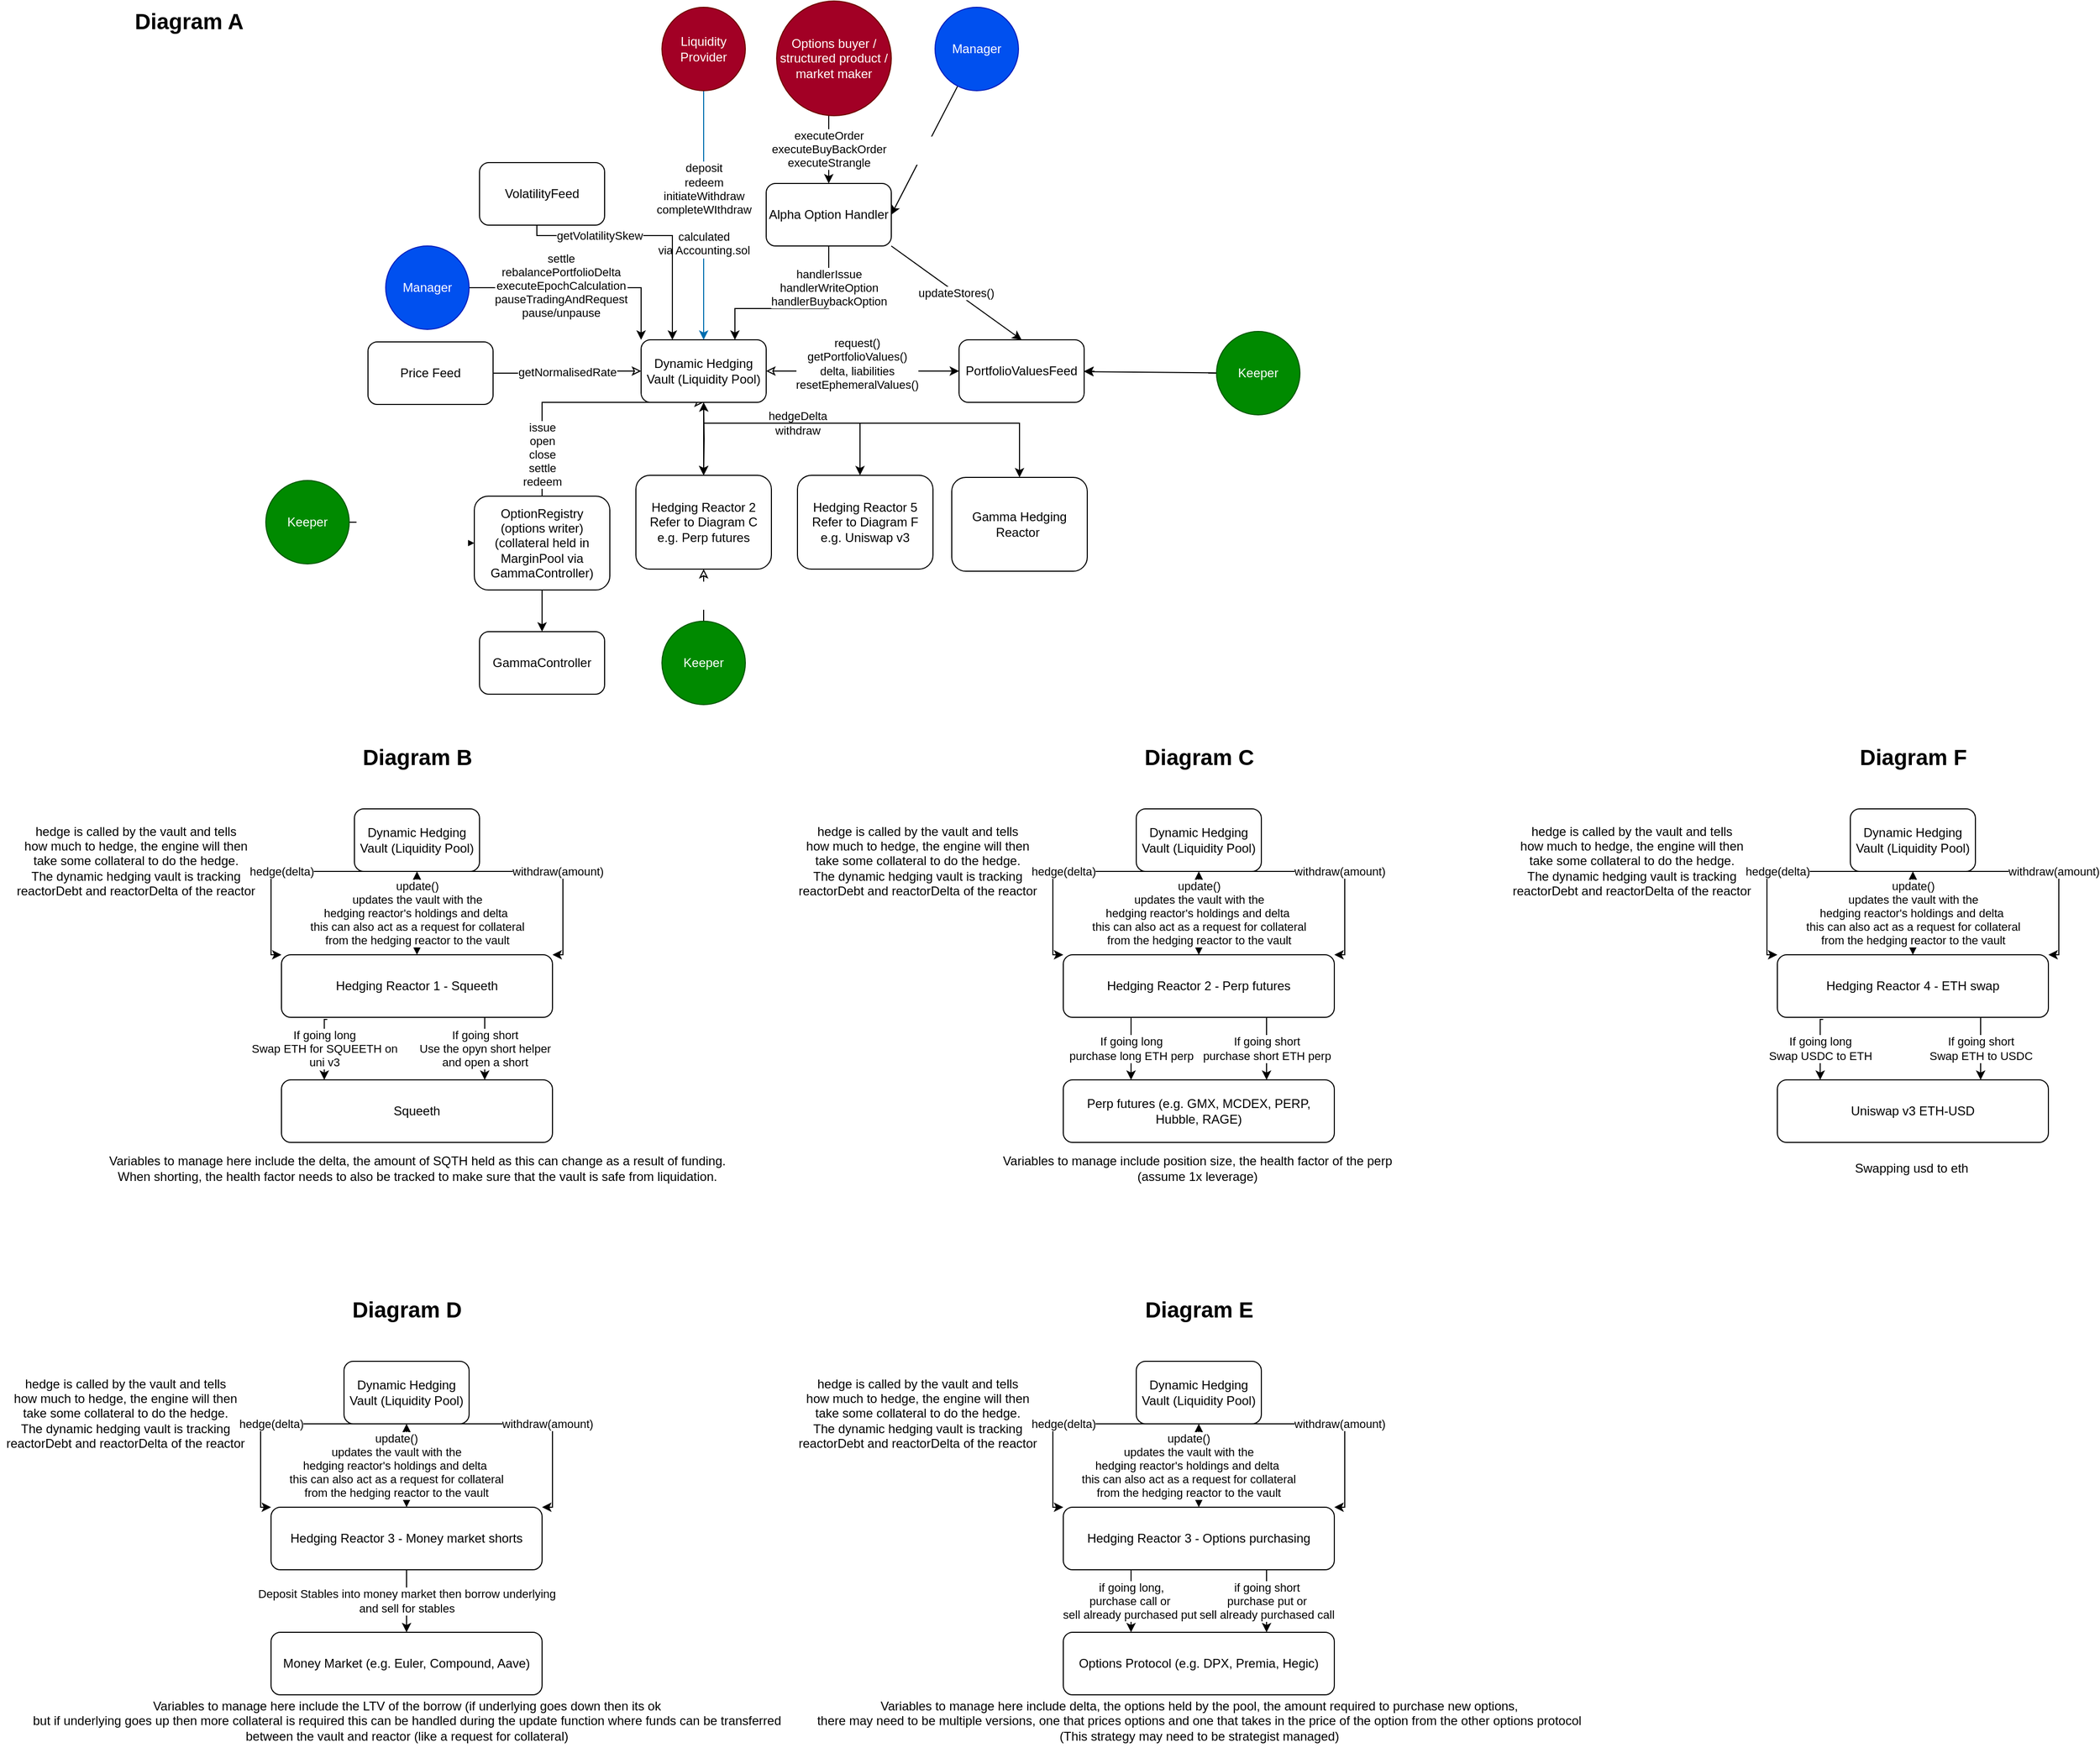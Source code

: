 <mxfile>
    <diagram id="YQu_0aeRExn7r-92uJhK" name="Page-1">
        <mxGraphModel dx="1396" dy="624" grid="0" gridSize="10" guides="1" tooltips="1" connect="1" arrows="1" fold="1" page="0" pageScale="1" pageWidth="850" pageHeight="1100" math="0" shadow="0">
            <root>
                <mxCell id="0"/>
                <mxCell id="1" parent="0"/>
                <mxCell id="1642eGbjVczJc0algu5P-20" value="getNormalisedRate" style="edgeStyle=orthogonalEdgeStyle;rounded=0;orthogonalLoop=1;jettySize=auto;html=1;exitX=0;exitY=0.5;exitDx=0;exitDy=0;entryX=1;entryY=0.5;entryDx=0;entryDy=0;startArrow=classic;startFill=0;endArrow=none;endFill=0;" parent="1" source="1642eGbjVczJc0algu5P-4" target="1642eGbjVczJc0algu5P-7" edge="1">
                    <mxGeometry relative="1" as="geometry"/>
                </mxCell>
                <mxCell id="1642eGbjVczJc0algu5P-25" value="issue&lt;br&gt;open&lt;br&gt;close&lt;br&gt;settle&lt;br&gt;redeem" style="edgeStyle=orthogonalEdgeStyle;rounded=0;orthogonalLoop=1;jettySize=auto;html=1;exitX=0.5;exitY=1;exitDx=0;exitDy=0;entryX=0.5;entryY=0;entryDx=0;entryDy=0;startArrow=classic;startFill=0;" parent="1" source="1642eGbjVczJc0algu5P-4" target="1642eGbjVczJc0algu5P-24" edge="1">
                    <mxGeometry x="0.093" relative="1" as="geometry">
                        <Array as="points">
                            <mxPoint x="265" y="420"/>
                        </Array>
                        <mxPoint as="offset"/>
                    </mxGeometry>
                </mxCell>
                <mxCell id="47OiKXawKAYpL66iiN4a-5" style="edgeStyle=orthogonalEdgeStyle;rounded=0;orthogonalLoop=1;jettySize=auto;html=1;entryX=0.5;entryY=0;entryDx=0;entryDy=0;" parent="1" target="47OiKXawKAYpL66iiN4a-4" edge="1">
                    <mxGeometry relative="1" as="geometry">
                        <Array as="points">
                            <mxPoint x="420" y="420"/>
                            <mxPoint x="420" y="440"/>
                            <mxPoint x="575" y="440"/>
                        </Array>
                        <mxPoint x="420" y="420" as="sourcePoint"/>
                    </mxGeometry>
                </mxCell>
                <mxCell id="x4TnTmUyTVXbQRC7-qxB-1" style="edgeStyle=orthogonalEdgeStyle;rounded=0;orthogonalLoop=1;jettySize=auto;html=1;exitX=1;exitY=0.5;exitDx=0;exitDy=0;startArrow=classic;startFill=0;entryX=0;entryY=0.5;entryDx=0;entryDy=0;" parent="1" source="1642eGbjVczJc0algu5P-4" target="x4TnTmUyTVXbQRC7-qxB-2" edge="1">
                    <mxGeometry relative="1" as="geometry">
                        <mxPoint x="729" y="396" as="targetPoint"/>
                        <mxPoint x="544" y="396" as="sourcePoint"/>
                    </mxGeometry>
                </mxCell>
                <mxCell id="x4TnTmUyTVXbQRC7-qxB-3" value="request()&lt;br&gt;getPortfolioValues()&lt;br&gt;delta, liabilities&lt;br&gt;resetEphemeralValues()" style="edgeLabel;html=1;align=center;verticalAlign=middle;resizable=0;points=[];" parent="x4TnTmUyTVXbQRC7-qxB-1" connectable="0" vertex="1">
                    <mxGeometry x="0.13" y="1" relative="1" as="geometry">
                        <mxPoint x="-18" y="-6" as="offset"/>
                    </mxGeometry>
                </mxCell>
                <mxCell id="1642eGbjVczJc0algu5P-4" value="Dynamic Hedging Vault (Liquidity Pool)" style="rounded=1;whiteSpace=wrap;html=1;" parent="1" vertex="1">
                    <mxGeometry x="360" y="360" width="120" height="60" as="geometry"/>
                </mxCell>
                <mxCell id="1642eGbjVczJc0algu5P-5" value="OptionRegistry&lt;br&gt;(options writer)&lt;br&gt;(collateral held in MarginPool via GammaController)" style="rounded=1;whiteSpace=wrap;html=1;" parent="1" vertex="1">
                    <mxGeometry x="200" y="510" width="130" height="90" as="geometry"/>
                </mxCell>
                <mxCell id="1642eGbjVczJc0algu5P-7" value="Price Feed" style="rounded=1;whiteSpace=wrap;html=1;" parent="1" vertex="1">
                    <mxGeometry x="98" y="362" width="120" height="60" as="geometry"/>
                </mxCell>
                <mxCell id="1642eGbjVczJc0algu5P-16" value="deposit&lt;br&gt;redeem&lt;br&gt;initiateWithdraw&lt;br&gt;completeWIthdraw&lt;br&gt;&lt;br&gt;calculated&lt;br&gt;via Accounting.sol" style="edgeStyle=orthogonalEdgeStyle;rounded=0;orthogonalLoop=1;jettySize=auto;html=1;exitX=0.5;exitY=1;exitDx=0;exitDy=0;fillColor=#1ba1e2;strokeColor=#006EAF;" parent="1" source="1642eGbjVczJc0algu5P-17" target="1642eGbjVczJc0algu5P-4" edge="1">
                    <mxGeometry x="-0.046" relative="1" as="geometry">
                        <mxPoint x="420" y="250" as="sourcePoint"/>
                        <mxPoint as="offset"/>
                    </mxGeometry>
                </mxCell>
                <mxCell id="1642eGbjVczJc0algu5P-17" value="Liquidity Provider" style="ellipse;whiteSpace=wrap;html=1;aspect=fixed;fillColor=#a20025;fontColor=#ffffff;strokeColor=#6F0000;" parent="1" vertex="1">
                    <mxGeometry x="380" y="41" width="80" height="80" as="geometry"/>
                </mxCell>
                <mxCell id="1642eGbjVczJc0algu5P-19" value="executeOrder&lt;br&gt;executeBuyBackOrder&lt;br&gt;executeStrangle" style="edgeStyle=orthogonalEdgeStyle;rounded=0;orthogonalLoop=1;jettySize=auto;html=1;entryX=0.5;entryY=0;entryDx=0;entryDy=0;" parent="1" source="1642eGbjVczJc0algu5P-18" target="hZv7sSVvZLK3GC8TUpPU-1" edge="1">
                    <mxGeometry relative="1" as="geometry">
                        <Array as="points">
                            <mxPoint x="540" y="135"/>
                        </Array>
                        <mxPoint x="540" y="330" as="targetPoint"/>
                    </mxGeometry>
                </mxCell>
                <mxCell id="1642eGbjVczJc0algu5P-18" value="Options buyer / structured product / market maker" style="ellipse;whiteSpace=wrap;html=1;aspect=fixed;fillColor=#a20025;fontColor=#ffffff;strokeColor=#6F0000;" parent="1" vertex="1">
                    <mxGeometry x="490" y="35" width="110" height="110" as="geometry"/>
                </mxCell>
                <mxCell id="1642eGbjVczJc0algu5P-23" value="getVolatilitySkew" style="edgeStyle=orthogonalEdgeStyle;rounded=0;orthogonalLoop=1;jettySize=auto;html=1;entryX=0.25;entryY=0;entryDx=0;entryDy=0;" parent="1" target="1642eGbjVczJc0algu5P-4" edge="1">
                    <mxGeometry x="-0.417" relative="1" as="geometry">
                        <Array as="points">
                            <mxPoint x="260" y="260"/>
                            <mxPoint x="390" y="260"/>
                        </Array>
                        <mxPoint as="offset"/>
                        <mxPoint x="260" y="250" as="sourcePoint"/>
                    </mxGeometry>
                </mxCell>
                <mxCell id="1642eGbjVczJc0algu5P-24" value="GammaController" style="rounded=1;whiteSpace=wrap;html=1;" parent="1" vertex="1">
                    <mxGeometry x="205" y="640" width="120" height="60" as="geometry"/>
                </mxCell>
                <mxCell id="1642eGbjVczJc0algu5P-27" style="edgeStyle=orthogonalEdgeStyle;rounded=0;orthogonalLoop=1;jettySize=auto;html=1;entryX=0;entryY=0;entryDx=0;entryDy=0;" parent="1" source="1642eGbjVczJc0algu5P-26" target="1642eGbjVczJc0algu5P-4" edge="1">
                    <mxGeometry relative="1" as="geometry"/>
                </mxCell>
                <mxCell id="1642eGbjVczJc0algu5P-28" value="settle&lt;br&gt;rebalancePortfolioDelta&lt;br&gt;executeEpochCalculation&lt;br&gt;pauseTradingAndRequest&lt;br&gt;pause/unpause" style="edgeLabel;html=1;align=center;verticalAlign=middle;resizable=0;points=[];" parent="1642eGbjVczJc0algu5P-27" vertex="1" connectable="0">
                    <mxGeometry x="-0.18" y="2" relative="1" as="geometry">
                        <mxPoint as="offset"/>
                    </mxGeometry>
                </mxCell>
                <mxCell id="1642eGbjVczJc0algu5P-26" value="Manager" style="ellipse;whiteSpace=wrap;html=1;aspect=fixed;fillColor=#0050ef;fontColor=#ffffff;strokeColor=#001DBC;" parent="1" vertex="1">
                    <mxGeometry x="115" y="270" width="80" height="80" as="geometry"/>
                </mxCell>
                <mxCell id="47OiKXawKAYpL66iiN4a-8" value="" style="edgeStyle=orthogonalEdgeStyle;rounded=0;orthogonalLoop=1;jettySize=auto;html=1;" parent="1" target="1642eGbjVczJc0algu5P-4" edge="1">
                    <mxGeometry relative="1" as="geometry">
                        <mxPoint x="420" y="490.0" as="sourcePoint"/>
                    </mxGeometry>
                </mxCell>
                <mxCell id="47OiKXawKAYpL66iiN4a-2" value="" style="endArrow=classic;html=1;rounded=0;exitX=0.5;exitY=1;exitDx=0;exitDy=0;entryX=0.5;entryY=0;entryDx=0;entryDy=0;" parent="1" source="1642eGbjVczJc0algu5P-4" edge="1">
                    <mxGeometry width="50" height="50" relative="1" as="geometry">
                        <mxPoint x="360" y="430" as="sourcePoint"/>
                        <mxPoint x="420" y="490.0" as="targetPoint"/>
                    </mxGeometry>
                </mxCell>
                <mxCell id="47OiKXawKAYpL66iiN4a-4" value="Hedging Reactor 2&lt;br&gt;Refer to Diagram C&lt;br&gt;e.g. Perp futures" style="rounded=1;whiteSpace=wrap;html=1;" parent="1" vertex="1">
                    <mxGeometry x="355" y="490" width="130" height="90" as="geometry"/>
                </mxCell>
                <mxCell id="jicTCFTSVg2uyOjH9K08-5" value="&lt;b&gt;&lt;font style=&quot;font-size: 21px&quot;&gt;Diagram A&lt;/font&gt;&lt;/b&gt;" style="text;html=1;align=center;verticalAlign=middle;resizable=0;points=[];autosize=1;strokeColor=none;fillColor=none;strokeWidth=2;" parent="1" vertex="1">
                    <mxGeometry x="-134" y="44" width="120" height="20" as="geometry"/>
                </mxCell>
                <mxCell id="jicTCFTSVg2uyOjH9K08-6" value="&lt;b&gt;&lt;font style=&quot;font-size: 21px&quot;&gt;Diagram D&lt;/font&gt;&lt;/b&gt;" style="text;html=1;align=center;verticalAlign=middle;resizable=0;points=[];autosize=1;strokeColor=none;fillColor=none;strokeWidth=2;" parent="1" vertex="1">
                    <mxGeometry x="75" y="1280" width="120" height="20" as="geometry"/>
                </mxCell>
                <mxCell id="8LTQt0oXINz2_zXnDLhr-8" value="Deposit Stables into money market then borrow underlying&lt;br&gt;and sell for stables" style="edgeStyle=orthogonalEdgeStyle;rounded=0;orthogonalLoop=1;jettySize=auto;html=1;exitX=0.5;exitY=1;exitDx=0;exitDy=0;entryX=0.5;entryY=0;entryDx=0;entryDy=0;" parent="1" source="8LTQt0oXINz2_zXnDLhr-1" target="8LTQt0oXINz2_zXnDLhr-9" edge="1">
                    <mxGeometry relative="1" as="geometry">
                        <mxPoint x="70" y="1580" as="targetPoint"/>
                    </mxGeometry>
                </mxCell>
                <mxCell id="8LTQt0oXINz2_zXnDLhr-1" value="Hedging Reactor 3 - Money market shorts" style="rounded=1;whiteSpace=wrap;html=1;" parent="1" vertex="1">
                    <mxGeometry x="5" y="1480" width="260" height="60" as="geometry"/>
                </mxCell>
                <mxCell id="8LTQt0oXINz2_zXnDLhr-3" value="hedge(delta)" style="edgeStyle=orthogonalEdgeStyle;rounded=0;orthogonalLoop=1;jettySize=auto;html=1;exitX=0.25;exitY=1;exitDx=0;exitDy=0;" parent="1" source="8LTQt0oXINz2_zXnDLhr-2" edge="1">
                    <mxGeometry relative="1" as="geometry">
                        <mxPoint x="5" y="1480" as="targetPoint"/>
                        <Array as="points">
                            <mxPoint x="-5" y="1400"/>
                            <mxPoint x="-5" y="1480"/>
                        </Array>
                    </mxGeometry>
                </mxCell>
                <mxCell id="8LTQt0oXINz2_zXnDLhr-2" value="Dynamic Hedging Vault (Liquidity Pool)" style="rounded=1;whiteSpace=wrap;html=1;" parent="1" vertex="1">
                    <mxGeometry x="75" y="1340" width="120" height="60" as="geometry"/>
                </mxCell>
                <mxCell id="8LTQt0oXINz2_zXnDLhr-4" value="withdraw(amount)" style="edgeStyle=orthogonalEdgeStyle;rounded=0;orthogonalLoop=1;jettySize=auto;html=1;exitX=0.25;exitY=1;exitDx=0;exitDy=0;entryX=1;entryY=0;entryDx=0;entryDy=0;" parent="1" target="8LTQt0oXINz2_zXnDLhr-1" edge="1">
                    <mxGeometry relative="1" as="geometry">
                        <mxPoint x="174.5" y="1400" as="sourcePoint"/>
                        <mxPoint x="174.5" y="1480" as="targetPoint"/>
                        <Array as="points">
                            <mxPoint x="275" y="1400"/>
                            <mxPoint x="275" y="1480"/>
                        </Array>
                    </mxGeometry>
                </mxCell>
                <mxCell id="8LTQt0oXINz2_zXnDLhr-6" value="update()&lt;br&gt;updates the vault with the &lt;br&gt;hedging reactor's holdings and delta&amp;nbsp;&lt;br&gt;this can also act as a request for collateral &lt;br&gt;from the hedging reactor to the vault" style="endArrow=classic;startArrow=classic;html=1;rounded=0;entryX=0.5;entryY=1;entryDx=0;entryDy=0;exitX=0.5;exitY=0;exitDx=0;exitDy=0;" parent="1" source="8LTQt0oXINz2_zXnDLhr-1" target="8LTQt0oXINz2_zXnDLhr-2" edge="1">
                    <mxGeometry y="10" width="50" height="50" relative="1" as="geometry">
                        <mxPoint x="35" y="1350" as="sourcePoint"/>
                        <mxPoint x="85" y="1300" as="targetPoint"/>
                        <mxPoint as="offset"/>
                    </mxGeometry>
                </mxCell>
                <mxCell id="8LTQt0oXINz2_zXnDLhr-9" value="Money Market (e.g. Euler, Compound, Aave)" style="rounded=1;whiteSpace=wrap;html=1;" parent="1" vertex="1">
                    <mxGeometry x="5" y="1600" width="260" height="60" as="geometry"/>
                </mxCell>
                <mxCell id="8LTQt0oXINz2_zXnDLhr-11" value="Variables to manage here include the LTV of the borrow (if underlying goes down then its ok &lt;br&gt;but if underlying goes up then more collateral is required this can be handled during the update function where funds can be transferred&lt;br&gt;between the vault and reactor (like a request for collateral)" style="text;html=1;align=center;verticalAlign=middle;resizable=0;points=[];autosize=1;strokeColor=none;fillColor=none;" parent="1" vertex="1">
                    <mxGeometry x="-230" y="1660" width="730" height="50" as="geometry"/>
                </mxCell>
                <mxCell id="8LTQt0oXINz2_zXnDLhr-12" value="hedge is called by the vault and tells&lt;br&gt;how much to hedge, the engine will then&lt;br&gt;take some collateral to do the hedge.&lt;br&gt;The dynamic hedging vault is tracking&lt;br&gt;reactorDebt and reactorDelta of the reactor" style="text;html=1;align=center;verticalAlign=middle;resizable=0;points=[];autosize=1;strokeColor=none;fillColor=none;" parent="1" vertex="1">
                    <mxGeometry x="-255" y="1350" width="240" height="80" as="geometry"/>
                </mxCell>
                <mxCell id="8LTQt0oXINz2_zXnDLhr-14" value="&lt;b&gt;&lt;font style=&quot;font-size: 21px&quot;&gt;Diagram B&lt;/font&gt;&lt;/b&gt;" style="text;html=1;align=center;verticalAlign=middle;resizable=0;points=[];autosize=1;strokeColor=none;fillColor=none;strokeWidth=2;" parent="1" vertex="1">
                    <mxGeometry x="85" y="750" width="120" height="20" as="geometry"/>
                </mxCell>
                <mxCell id="8LTQt0oXINz2_zXnDLhr-16" value="Hedging Reactor 1 - Squeeth" style="rounded=1;whiteSpace=wrap;html=1;" parent="1" vertex="1">
                    <mxGeometry x="15" y="950" width="260" height="60" as="geometry"/>
                </mxCell>
                <mxCell id="8LTQt0oXINz2_zXnDLhr-17" value="hedge(delta)" style="edgeStyle=orthogonalEdgeStyle;rounded=0;orthogonalLoop=1;jettySize=auto;html=1;exitX=0.25;exitY=1;exitDx=0;exitDy=0;" parent="1" source="8LTQt0oXINz2_zXnDLhr-18" edge="1">
                    <mxGeometry relative="1" as="geometry">
                        <mxPoint x="15" y="950" as="targetPoint"/>
                        <Array as="points">
                            <mxPoint x="5" y="870"/>
                            <mxPoint x="5" y="950"/>
                        </Array>
                    </mxGeometry>
                </mxCell>
                <mxCell id="8LTQt0oXINz2_zXnDLhr-18" value="Dynamic Hedging Vault (Liquidity Pool)" style="rounded=1;whiteSpace=wrap;html=1;" parent="1" vertex="1">
                    <mxGeometry x="85" y="810" width="120" height="60" as="geometry"/>
                </mxCell>
                <mxCell id="8LTQt0oXINz2_zXnDLhr-19" value="withdraw(amount)" style="edgeStyle=orthogonalEdgeStyle;rounded=0;orthogonalLoop=1;jettySize=auto;html=1;exitX=0.25;exitY=1;exitDx=0;exitDy=0;entryX=1;entryY=0;entryDx=0;entryDy=0;" parent="1" target="8LTQt0oXINz2_zXnDLhr-16" edge="1">
                    <mxGeometry relative="1" as="geometry">
                        <mxPoint x="184.5" y="870" as="sourcePoint"/>
                        <mxPoint x="184.5" y="950" as="targetPoint"/>
                        <Array as="points">
                            <mxPoint x="285" y="870"/>
                            <mxPoint x="285" y="950"/>
                        </Array>
                    </mxGeometry>
                </mxCell>
                <mxCell id="8LTQt0oXINz2_zXnDLhr-20" value="update()&lt;br&gt;updates the vault with the &lt;br&gt;hedging reactor's holdings and delta&amp;nbsp;&lt;br&gt;this can also act as a request for collateral &lt;br&gt;from the hedging reactor to the vault" style="endArrow=classic;startArrow=classic;html=1;rounded=0;entryX=0.5;entryY=1;entryDx=0;entryDy=0;exitX=0.5;exitY=0;exitDx=0;exitDy=0;" parent="1" source="8LTQt0oXINz2_zXnDLhr-16" target="8LTQt0oXINz2_zXnDLhr-18" edge="1">
                    <mxGeometry width="50" height="50" relative="1" as="geometry">
                        <mxPoint x="45" y="820" as="sourcePoint"/>
                        <mxPoint x="95" y="770" as="targetPoint"/>
                        <mxPoint as="offset"/>
                    </mxGeometry>
                </mxCell>
                <mxCell id="8LTQt0oXINz2_zXnDLhr-21" value="Squeeth" style="rounded=1;whiteSpace=wrap;html=1;" parent="1" vertex="1">
                    <mxGeometry x="15" y="1070" width="260" height="60" as="geometry"/>
                </mxCell>
                <mxCell id="8LTQt0oXINz2_zXnDLhr-22" value="Variables to manage here include the delta, the amount of SQTH held as this can change as a result of funding.&lt;br&gt;When shorting, the health factor needs to also be tracked to make sure that the vault is safe from liquidation." style="text;html=1;align=center;verticalAlign=middle;resizable=0;points=[];autosize=1;strokeColor=none;fillColor=none;" parent="1" vertex="1">
                    <mxGeometry x="-160" y="1140" width="610" height="30" as="geometry"/>
                </mxCell>
                <mxCell id="8LTQt0oXINz2_zXnDLhr-23" value="hedge is called by the vault and tells&lt;br&gt;how much to hedge, the engine will then&lt;br&gt;take some collateral to do the hedge.&lt;br&gt;The dynamic hedging vault is tracking&lt;br&gt;reactorDebt and reactorDelta of the reactor" style="text;html=1;align=center;verticalAlign=middle;resizable=0;points=[];autosize=1;strokeColor=none;fillColor=none;" parent="1" vertex="1">
                    <mxGeometry x="-245" y="820" width="240" height="80" as="geometry"/>
                </mxCell>
                <mxCell id="8LTQt0oXINz2_zXnDLhr-27" value="&lt;b&gt;&lt;font style=&quot;font-size: 21px&quot;&gt;Diagram C&lt;/font&gt;&lt;/b&gt;" style="text;html=1;align=center;verticalAlign=middle;resizable=0;points=[];autosize=1;strokeColor=none;fillColor=none;strokeWidth=2;" parent="1" vertex="1">
                    <mxGeometry x="835" y="750" width="120" height="20" as="geometry"/>
                </mxCell>
                <mxCell id="8LTQt0oXINz2_zXnDLhr-28" value="If going long&lt;br&gt;purchase long ETH perp" style="edgeStyle=orthogonalEdgeStyle;rounded=0;orthogonalLoop=1;jettySize=auto;html=1;exitX=0.25;exitY=1;exitDx=0;exitDy=0;entryX=0.25;entryY=0;entryDx=0;entryDy=0;" parent="1" source="8LTQt0oXINz2_zXnDLhr-29" target="8LTQt0oXINz2_zXnDLhr-34" edge="1">
                    <mxGeometry relative="1" as="geometry">
                        <mxPoint x="830" y="1050" as="targetPoint"/>
                        <Array as="points">
                            <mxPoint x="830" y="1040"/>
                            <mxPoint x="830" y="1040"/>
                        </Array>
                    </mxGeometry>
                </mxCell>
                <mxCell id="8LTQt0oXINz2_zXnDLhr-29" value="Hedging Reactor 2 - Perp futures" style="rounded=1;whiteSpace=wrap;html=1;" parent="1" vertex="1">
                    <mxGeometry x="765" y="950" width="260" height="60" as="geometry"/>
                </mxCell>
                <mxCell id="8LTQt0oXINz2_zXnDLhr-30" value="hedge(delta)" style="edgeStyle=orthogonalEdgeStyle;rounded=0;orthogonalLoop=1;jettySize=auto;html=1;exitX=0.25;exitY=1;exitDx=0;exitDy=0;" parent="1" source="8LTQt0oXINz2_zXnDLhr-31" edge="1">
                    <mxGeometry relative="1" as="geometry">
                        <mxPoint x="765" y="950" as="targetPoint"/>
                        <Array as="points">
                            <mxPoint x="755" y="870"/>
                            <mxPoint x="755" y="950"/>
                        </Array>
                    </mxGeometry>
                </mxCell>
                <mxCell id="8LTQt0oXINz2_zXnDLhr-31" value="Dynamic Hedging Vault (Liquidity Pool)" style="rounded=1;whiteSpace=wrap;html=1;" parent="1" vertex="1">
                    <mxGeometry x="835" y="810" width="120" height="60" as="geometry"/>
                </mxCell>
                <mxCell id="8LTQt0oXINz2_zXnDLhr-32" value="withdraw(amount)" style="edgeStyle=orthogonalEdgeStyle;rounded=0;orthogonalLoop=1;jettySize=auto;html=1;exitX=0.25;exitY=1;exitDx=0;exitDy=0;entryX=1;entryY=0;entryDx=0;entryDy=0;" parent="1" target="8LTQt0oXINz2_zXnDLhr-29" edge="1">
                    <mxGeometry relative="1" as="geometry">
                        <mxPoint x="934.5" y="870" as="sourcePoint"/>
                        <mxPoint x="934.5" y="950" as="targetPoint"/>
                        <Array as="points">
                            <mxPoint x="1035" y="870"/>
                            <mxPoint x="1035" y="950"/>
                        </Array>
                    </mxGeometry>
                </mxCell>
                <mxCell id="8LTQt0oXINz2_zXnDLhr-33" value="update()&lt;br&gt;updates the vault with the &lt;br&gt;hedging reactor's holdings and delta&amp;nbsp;&lt;br&gt;this can also act as a request for collateral &lt;br&gt;from the hedging reactor to the vault" style="endArrow=classic;startArrow=classic;html=1;rounded=0;entryX=0.5;entryY=1;entryDx=0;entryDy=0;exitX=0.5;exitY=0;exitDx=0;exitDy=0;" parent="1" source="8LTQt0oXINz2_zXnDLhr-29" target="8LTQt0oXINz2_zXnDLhr-31" edge="1">
                    <mxGeometry width="50" height="50" relative="1" as="geometry">
                        <mxPoint x="795" y="820" as="sourcePoint"/>
                        <mxPoint x="845" y="770" as="targetPoint"/>
                        <mxPoint as="offset"/>
                    </mxGeometry>
                </mxCell>
                <mxCell id="8LTQt0oXINz2_zXnDLhr-34" value="Perp futures (e.g. GMX, MCDEX, PERP, Hubble, RAGE)" style="rounded=1;whiteSpace=wrap;html=1;" parent="1" vertex="1">
                    <mxGeometry x="765" y="1070" width="260" height="60" as="geometry"/>
                </mxCell>
                <mxCell id="8LTQt0oXINz2_zXnDLhr-35" value="Variables to manage include position size, the health factor of the perp&amp;nbsp;&lt;br&gt;(assume 1x leverage)&amp;nbsp;" style="text;html=1;align=center;verticalAlign=middle;resizable=0;points=[];autosize=1;strokeColor=none;fillColor=none;" parent="1" vertex="1">
                    <mxGeometry x="700" y="1140" width="390" height="30" as="geometry"/>
                </mxCell>
                <mxCell id="8LTQt0oXINz2_zXnDLhr-36" value="hedge is called by the vault and tells&lt;br&gt;how much to hedge, the engine will then&lt;br&gt;take some collateral to do the hedge.&lt;br&gt;The dynamic hedging vault is tracking&lt;br&gt;reactorDebt and reactorDelta of the reactor" style="text;html=1;align=center;verticalAlign=middle;resizable=0;points=[];autosize=1;strokeColor=none;fillColor=none;" parent="1" vertex="1">
                    <mxGeometry x="505" y="820" width="240" height="80" as="geometry"/>
                </mxCell>
                <mxCell id="hTP4HF4vQB6CU6d6XZyB-1" value="If going short&lt;br&gt;Use the opyn short helper&lt;br&gt;and open a short" style="edgeStyle=orthogonalEdgeStyle;rounded=0;orthogonalLoop=1;jettySize=auto;html=1;exitX=0.75;exitY=1;exitDx=0;exitDy=0;entryX=0.75;entryY=0;entryDx=0;entryDy=0;" parent="1" source="8LTQt0oXINz2_zXnDLhr-16" target="8LTQt0oXINz2_zXnDLhr-21" edge="1">
                    <mxGeometry relative="1" as="geometry">
                        <mxPoint x="980" y="1070" as="targetPoint"/>
                        <mxPoint x="980" y="1010" as="sourcePoint"/>
                        <Array as="points">
                            <mxPoint x="210" y="1020"/>
                            <mxPoint x="210" y="1020"/>
                        </Array>
                        <mxPoint as="offset"/>
                    </mxGeometry>
                </mxCell>
                <mxCell id="hTP4HF4vQB6CU6d6XZyB-2" value="If going long&lt;br&gt;Swap ETH for SQUEETH on&lt;br&gt;uni v3" style="edgeStyle=orthogonalEdgeStyle;rounded=0;orthogonalLoop=1;jettySize=auto;html=1;exitX=0.169;exitY=1.033;exitDx=0;exitDy=0;entryX=0.158;entryY=0;entryDx=0;entryDy=0;exitPerimeter=0;entryPerimeter=0;" parent="1" source="8LTQt0oXINz2_zXnDLhr-16" target="8LTQt0oXINz2_zXnDLhr-21" edge="1">
                    <mxGeometry x="0.014" relative="1" as="geometry">
                        <mxPoint x="840" y="1080" as="targetPoint"/>
                        <mxPoint x="840" y="1020" as="sourcePoint"/>
                        <Array as="points">
                            <mxPoint x="56" y="1012"/>
                        </Array>
                        <mxPoint as="offset"/>
                    </mxGeometry>
                </mxCell>
                <mxCell id="hTP4HF4vQB6CU6d6XZyB-4" value="If going short&lt;br&gt;purchase short ETH perp" style="edgeStyle=orthogonalEdgeStyle;rounded=0;orthogonalLoop=1;jettySize=auto;html=1;exitX=0.75;exitY=1;exitDx=0;exitDy=0;entryX=0.75;entryY=0;entryDx=0;entryDy=0;" parent="1" source="8LTQt0oXINz2_zXnDLhr-29" target="8LTQt0oXINz2_zXnDLhr-34" edge="1">
                    <mxGeometry relative="1" as="geometry">
                        <mxPoint x="840" y="1080" as="targetPoint"/>
                        <mxPoint x="840" y="1020" as="sourcePoint"/>
                        <Array as="points">
                            <mxPoint x="960" y="1030"/>
                            <mxPoint x="960" y="1030"/>
                        </Array>
                        <mxPoint as="offset"/>
                    </mxGeometry>
                </mxCell>
                <mxCell id="hTP4HF4vQB6CU6d6XZyB-5" value="&lt;b&gt;&lt;font style=&quot;font-size: 21px&quot;&gt;Diagram E&lt;/font&gt;&lt;/b&gt;" style="text;html=1;align=center;verticalAlign=middle;resizable=0;points=[];autosize=1;strokeColor=none;fillColor=none;strokeWidth=2;" parent="1" vertex="1">
                    <mxGeometry x="835" y="1280" width="120" height="20" as="geometry"/>
                </mxCell>
                <mxCell id="hTP4HF4vQB6CU6d6XZyB-6" value="if going short &lt;br&gt;purchase put or&lt;br&gt;sell already purchased call" style="edgeStyle=orthogonalEdgeStyle;rounded=0;orthogonalLoop=1;jettySize=auto;html=1;exitX=0.75;exitY=1;exitDx=0;exitDy=0;entryX=0.75;entryY=0;entryDx=0;entryDy=0;" parent="1" source="hTP4HF4vQB6CU6d6XZyB-7" target="hTP4HF4vQB6CU6d6XZyB-12" edge="1">
                    <mxGeometry relative="1" as="geometry">
                        <mxPoint x="830" y="1580" as="targetPoint"/>
                    </mxGeometry>
                </mxCell>
                <mxCell id="hTP4HF4vQB6CU6d6XZyB-15" value="if going long,&lt;br&gt;purchase call or&amp;nbsp;&lt;br&gt;sell already purchased put&amp;nbsp;" style="edgeStyle=orthogonalEdgeStyle;rounded=0;orthogonalLoop=1;jettySize=auto;html=1;exitX=0.25;exitY=1;exitDx=0;exitDy=0;entryX=0.25;entryY=0;entryDx=0;entryDy=0;" parent="1" source="hTP4HF4vQB6CU6d6XZyB-7" target="hTP4HF4vQB6CU6d6XZyB-12" edge="1">
                    <mxGeometry relative="1" as="geometry"/>
                </mxCell>
                <mxCell id="hTP4HF4vQB6CU6d6XZyB-7" value="Hedging Reactor 3 - Options purchasing" style="rounded=1;whiteSpace=wrap;html=1;" parent="1" vertex="1">
                    <mxGeometry x="765" y="1480" width="260" height="60" as="geometry"/>
                </mxCell>
                <mxCell id="hTP4HF4vQB6CU6d6XZyB-8" value="hedge(delta)" style="edgeStyle=orthogonalEdgeStyle;rounded=0;orthogonalLoop=1;jettySize=auto;html=1;exitX=0.25;exitY=1;exitDx=0;exitDy=0;" parent="1" source="hTP4HF4vQB6CU6d6XZyB-9" edge="1">
                    <mxGeometry relative="1" as="geometry">
                        <mxPoint x="765" y="1480" as="targetPoint"/>
                        <Array as="points">
                            <mxPoint x="755" y="1400"/>
                            <mxPoint x="755" y="1480"/>
                        </Array>
                    </mxGeometry>
                </mxCell>
                <mxCell id="hTP4HF4vQB6CU6d6XZyB-9" value="Dynamic Hedging Vault (Liquidity Pool)" style="rounded=1;whiteSpace=wrap;html=1;" parent="1" vertex="1">
                    <mxGeometry x="835" y="1340" width="120" height="60" as="geometry"/>
                </mxCell>
                <mxCell id="hTP4HF4vQB6CU6d6XZyB-10" value="withdraw(amount)" style="edgeStyle=orthogonalEdgeStyle;rounded=0;orthogonalLoop=1;jettySize=auto;html=1;exitX=0.25;exitY=1;exitDx=0;exitDy=0;entryX=1;entryY=0;entryDx=0;entryDy=0;" parent="1" target="hTP4HF4vQB6CU6d6XZyB-7" edge="1">
                    <mxGeometry relative="1" as="geometry">
                        <mxPoint x="934.5" y="1400" as="sourcePoint"/>
                        <mxPoint x="934.5" y="1480" as="targetPoint"/>
                        <Array as="points">
                            <mxPoint x="1035" y="1400"/>
                            <mxPoint x="1035" y="1480"/>
                        </Array>
                    </mxGeometry>
                </mxCell>
                <mxCell id="hTP4HF4vQB6CU6d6XZyB-11" value="update()&lt;br&gt;updates the vault with the &lt;br&gt;hedging reactor's holdings and delta&amp;nbsp;&lt;br&gt;this can also act as a request for collateral &lt;br&gt;from the hedging reactor to the vault" style="endArrow=classic;startArrow=classic;html=1;rounded=0;entryX=0.5;entryY=1;entryDx=0;entryDy=0;exitX=0.5;exitY=0;exitDx=0;exitDy=0;" parent="1" source="hTP4HF4vQB6CU6d6XZyB-7" target="hTP4HF4vQB6CU6d6XZyB-9" edge="1">
                    <mxGeometry y="10" width="50" height="50" relative="1" as="geometry">
                        <mxPoint x="795" y="1350" as="sourcePoint"/>
                        <mxPoint x="845" y="1300" as="targetPoint"/>
                        <mxPoint as="offset"/>
                    </mxGeometry>
                </mxCell>
                <mxCell id="hTP4HF4vQB6CU6d6XZyB-12" value="Options Protocol (e.g. DPX, Premia, Hegic)" style="rounded=1;whiteSpace=wrap;html=1;" parent="1" vertex="1">
                    <mxGeometry x="765" y="1600" width="260" height="60" as="geometry"/>
                </mxCell>
                <mxCell id="hTP4HF4vQB6CU6d6XZyB-14" value="hedge is called by the vault and tells&lt;br&gt;how much to hedge, the engine will then&lt;br&gt;take some collateral to do the hedge.&lt;br&gt;The dynamic hedging vault is tracking&lt;br&gt;reactorDebt and reactorDelta of the reactor" style="text;html=1;align=center;verticalAlign=middle;resizable=0;points=[];autosize=1;strokeColor=none;fillColor=none;" parent="1" vertex="1">
                    <mxGeometry x="505" y="1350" width="240" height="80" as="geometry"/>
                </mxCell>
                <mxCell id="hTP4HF4vQB6CU6d6XZyB-16" value="Variables to manage here include delta, the options held by the pool, the amount required to purchase new options,&lt;br&gt;there may need to be multiple versions, one that prices options and one that takes in the price of the option from the other options protocol&lt;br&gt;(This strategy may need to be strategist managed)" style="text;html=1;align=center;verticalAlign=middle;resizable=0;points=[];autosize=1;strokeColor=none;fillColor=none;" parent="1" vertex="1">
                    <mxGeometry x="520" y="1660" width="750" height="50" as="geometry"/>
                </mxCell>
                <mxCell id="GXLuNJUXHDOTcXBmYJmw-13" value="&lt;b&gt;&lt;font style=&quot;font-size: 21px&quot;&gt;Diagram F&lt;/font&gt;&lt;/b&gt;" style="text;html=1;align=center;verticalAlign=middle;resizable=0;points=[];autosize=1;strokeColor=none;fillColor=none;strokeWidth=2;" parent="1" vertex="1">
                    <mxGeometry x="1520" y="750" width="120" height="20" as="geometry"/>
                </mxCell>
                <mxCell id="GXLuNJUXHDOTcXBmYJmw-14" value="Hedging Reactor 4 - ETH swap" style="rounded=1;whiteSpace=wrap;html=1;" parent="1" vertex="1">
                    <mxGeometry x="1450" y="950" width="260" height="60" as="geometry"/>
                </mxCell>
                <mxCell id="GXLuNJUXHDOTcXBmYJmw-15" value="hedge(delta)" style="edgeStyle=orthogonalEdgeStyle;rounded=0;orthogonalLoop=1;jettySize=auto;html=1;exitX=0.25;exitY=1;exitDx=0;exitDy=0;" parent="1" source="GXLuNJUXHDOTcXBmYJmw-16" edge="1">
                    <mxGeometry relative="1" as="geometry">
                        <mxPoint x="1450" y="950" as="targetPoint"/>
                        <Array as="points">
                            <mxPoint x="1440" y="870"/>
                            <mxPoint x="1440" y="950"/>
                        </Array>
                    </mxGeometry>
                </mxCell>
                <mxCell id="GXLuNJUXHDOTcXBmYJmw-16" value="Dynamic Hedging Vault (Liquidity Pool)" style="rounded=1;whiteSpace=wrap;html=1;" parent="1" vertex="1">
                    <mxGeometry x="1520" y="810" width="120" height="60" as="geometry"/>
                </mxCell>
                <mxCell id="GXLuNJUXHDOTcXBmYJmw-17" value="withdraw(amount)" style="edgeStyle=orthogonalEdgeStyle;rounded=0;orthogonalLoop=1;jettySize=auto;html=1;exitX=0.25;exitY=1;exitDx=0;exitDy=0;entryX=1;entryY=0;entryDx=0;entryDy=0;" parent="1" target="GXLuNJUXHDOTcXBmYJmw-14" edge="1">
                    <mxGeometry relative="1" as="geometry">
                        <mxPoint x="1619.5" y="870" as="sourcePoint"/>
                        <mxPoint x="1619.5" y="950" as="targetPoint"/>
                        <Array as="points">
                            <mxPoint x="1720" y="870"/>
                            <mxPoint x="1720" y="950"/>
                        </Array>
                    </mxGeometry>
                </mxCell>
                <mxCell id="GXLuNJUXHDOTcXBmYJmw-18" value="update()&lt;br&gt;updates the vault with the &lt;br&gt;hedging reactor's holdings and delta&amp;nbsp;&lt;br&gt;this can also act as a request for collateral &lt;br&gt;from the hedging reactor to the vault" style="endArrow=classic;startArrow=classic;html=1;rounded=0;entryX=0.5;entryY=1;entryDx=0;entryDy=0;exitX=0.5;exitY=0;exitDx=0;exitDy=0;" parent="1" source="GXLuNJUXHDOTcXBmYJmw-14" target="GXLuNJUXHDOTcXBmYJmw-16" edge="1">
                    <mxGeometry width="50" height="50" relative="1" as="geometry">
                        <mxPoint x="1480" y="820" as="sourcePoint"/>
                        <mxPoint x="1530" y="770" as="targetPoint"/>
                        <mxPoint as="offset"/>
                    </mxGeometry>
                </mxCell>
                <mxCell id="GXLuNJUXHDOTcXBmYJmw-19" value="Uniswap v3 ETH-USD" style="rounded=1;whiteSpace=wrap;html=1;" parent="1" vertex="1">
                    <mxGeometry x="1450" y="1070" width="260" height="60" as="geometry"/>
                </mxCell>
                <mxCell id="GXLuNJUXHDOTcXBmYJmw-20" value="Swapping usd to eth&amp;nbsp;" style="text;html=1;align=center;verticalAlign=middle;resizable=0;points=[];autosize=1;strokeColor=none;fillColor=none;" parent="1" vertex="1">
                    <mxGeometry x="1515" y="1145" width="130" height="20" as="geometry"/>
                </mxCell>
                <mxCell id="GXLuNJUXHDOTcXBmYJmw-21" value="hedge is called by the vault and tells&lt;br&gt;how much to hedge, the engine will then&lt;br&gt;take some collateral to do the hedge.&lt;br&gt;The dynamic hedging vault is tracking&lt;br&gt;reactorDebt and reactorDelta of the reactor" style="text;html=1;align=center;verticalAlign=middle;resizable=0;points=[];autosize=1;strokeColor=none;fillColor=none;" parent="1" vertex="1">
                    <mxGeometry x="1190" y="820" width="240" height="80" as="geometry"/>
                </mxCell>
                <mxCell id="GXLuNJUXHDOTcXBmYJmw-22" value="If going short&lt;br&gt;Swap ETH to USDC" style="edgeStyle=orthogonalEdgeStyle;rounded=0;orthogonalLoop=1;jettySize=auto;html=1;exitX=0.75;exitY=1;exitDx=0;exitDy=0;entryX=0.75;entryY=0;entryDx=0;entryDy=0;" parent="1" source="GXLuNJUXHDOTcXBmYJmw-14" target="GXLuNJUXHDOTcXBmYJmw-19" edge="1">
                    <mxGeometry relative="1" as="geometry">
                        <mxPoint x="2415" y="1070" as="targetPoint"/>
                        <mxPoint x="2415" y="1010" as="sourcePoint"/>
                        <Array as="points">
                            <mxPoint x="1645" y="1020"/>
                            <mxPoint x="1645" y="1020"/>
                        </Array>
                        <mxPoint as="offset"/>
                    </mxGeometry>
                </mxCell>
                <mxCell id="GXLuNJUXHDOTcXBmYJmw-23" value="If going long&lt;br&gt;Swap USDC to ETH" style="edgeStyle=orthogonalEdgeStyle;rounded=0;orthogonalLoop=1;jettySize=auto;html=1;exitX=0.169;exitY=1.033;exitDx=0;exitDy=0;entryX=0.158;entryY=0;entryDx=0;entryDy=0;exitPerimeter=0;entryPerimeter=0;" parent="1" source="GXLuNJUXHDOTcXBmYJmw-14" target="GXLuNJUXHDOTcXBmYJmw-19" edge="1">
                    <mxGeometry x="0.014" relative="1" as="geometry">
                        <mxPoint x="2275" y="1080" as="targetPoint"/>
                        <mxPoint x="2275" y="1020" as="sourcePoint"/>
                        <Array as="points">
                            <mxPoint x="1491" y="1012"/>
                        </Array>
                        <mxPoint as="offset"/>
                    </mxGeometry>
                </mxCell>
                <mxCell id="fGb8RV4LIUpfqrv7IjaU-17" value="&lt;font color=&quot;#ffffff&quot;&gt;checkVaultHealth&lt;br&gt;adjustCollateral&lt;br&gt;withdrawExcessCollat&lt;/font&gt;" style="edgeStyle=orthogonalEdgeStyle;rounded=0;orthogonalLoop=1;jettySize=auto;html=1;exitX=1;exitY=0.5;exitDx=0;exitDy=0;entryX=0;entryY=0.5;entryDx=0;entryDy=0;fontColor=#000000;" parent="1" source="fGb8RV4LIUpfqrv7IjaU-2" target="1642eGbjVczJc0algu5P-5" edge="1">
                    <mxGeometry relative="1" as="geometry"/>
                </mxCell>
                <mxCell id="fGb8RV4LIUpfqrv7IjaU-2" value="Keeper" style="ellipse;whiteSpace=wrap;html=1;aspect=fixed;fillColor=#008a00;fontColor=#ffffff;strokeColor=#005700;" parent="1" vertex="1">
                    <mxGeometry y="495" width="80" height="80" as="geometry"/>
                </mxCell>
                <mxCell id="fGb8RV4LIUpfqrv7IjaU-4" value="VolatilityFeed" style="rounded=1;whiteSpace=wrap;html=1;" parent="1" vertex="1">
                    <mxGeometry x="205" y="190" width="120" height="60" as="geometry"/>
                </mxCell>
                <mxCell id="fGb8RV4LIUpfqrv7IjaU-5" value="hedgeDelta&lt;br&gt;withdraw" style="edgeStyle=orthogonalEdgeStyle;rounded=0;orthogonalLoop=1;jettySize=auto;html=1;exitX=0.5;exitY=1;exitDx=0;exitDy=0;" parent="1" source="1642eGbjVczJc0algu5P-4" edge="1">
                    <mxGeometry relative="1" as="geometry">
                        <mxPoint x="425" y="420" as="sourcePoint"/>
                        <mxPoint x="570" y="490" as="targetPoint"/>
                        <Array as="points">
                            <mxPoint x="420" y="440"/>
                            <mxPoint x="570" y="440"/>
                            <mxPoint x="570" y="490"/>
                        </Array>
                    </mxGeometry>
                </mxCell>
                <mxCell id="fGb8RV4LIUpfqrv7IjaU-6" value="Hedging Reactor 5 Refer to Diagram F&lt;br&gt;e.g. Uniswap v3" style="rounded=1;whiteSpace=wrap;html=1;" parent="1" vertex="1">
                    <mxGeometry x="510" y="490" width="130" height="90" as="geometry"/>
                </mxCell>
                <mxCell id="hZv7sSVvZLK3GC8TUpPU-2" value="handlerIssue&lt;br&gt;handlerWriteOption&lt;br&gt;handlerBuybackOption" style="edgeStyle=orthogonalEdgeStyle;rounded=0;orthogonalLoop=1;jettySize=auto;html=1;exitX=0.5;exitY=1;exitDx=0;exitDy=0;entryX=0.75;entryY=0;entryDx=0;entryDy=0;" parent="1" source="hZv7sSVvZLK3GC8TUpPU-1" target="1642eGbjVczJc0algu5P-4" edge="1">
                    <mxGeometry x="-0.556" relative="1" as="geometry">
                        <Array as="points">
                            <mxPoint x="540" y="330"/>
                            <mxPoint x="450" y="330"/>
                        </Array>
                        <mxPoint as="offset"/>
                    </mxGeometry>
                </mxCell>
                <mxCell id="10" value="updateStores()" style="edgeStyle=none;html=1;exitX=1;exitY=1;exitDx=0;exitDy=0;entryX=0.5;entryY=0;entryDx=0;entryDy=0;" parent="1" source="hZv7sSVvZLK3GC8TUpPU-1" target="x4TnTmUyTVXbQRC7-qxB-2" edge="1">
                    <mxGeometry relative="1" as="geometry"/>
                </mxCell>
                <mxCell id="hZv7sSVvZLK3GC8TUpPU-1" value="Alpha Option Handler" style="rounded=1;whiteSpace=wrap;html=1;" parent="1" vertex="1">
                    <mxGeometry x="480" y="210" width="120" height="60" as="geometry"/>
                </mxCell>
                <mxCell id="x4TnTmUyTVXbQRC7-qxB-2" value="PortfolioValuesFeed" style="rounded=1;whiteSpace=wrap;html=1;" parent="1" vertex="1">
                    <mxGeometry x="665" y="360" width="120" height="60" as="geometry"/>
                </mxCell>
                <mxCell id="4" value="createOrder&lt;br&gt;createStrangle" style="edgeStyle=none;html=1;entryX=1;entryY=0.5;entryDx=0;entryDy=0;fontColor=#FFFFFF;startArrow=none;startFill=0;" parent="1" source="3" target="hZv7sSVvZLK3GC8TUpPU-1" edge="1">
                    <mxGeometry relative="1" as="geometry"/>
                </mxCell>
                <mxCell id="3" value="Manager" style="ellipse;whiteSpace=wrap;html=1;aspect=fixed;fillColor=#0050ef;fontColor=#ffffff;strokeColor=#001DBC;" parent="1" vertex="1">
                    <mxGeometry x="642" y="41" width="80" height="80" as="geometry"/>
                </mxCell>
                <mxCell id="6" value="sync&lt;br&gt;update" style="edgeStyle=none;html=1;exitX=0.5;exitY=0;exitDx=0;exitDy=0;fontColor=#FFFFFF;startArrow=none;startFill=0;endArrow=classic;endFill=0;entryX=0.5;entryY=1;entryDx=0;entryDy=0;" parent="1" source="5" target="47OiKXawKAYpL66iiN4a-4" edge="1">
                    <mxGeometry relative="1" as="geometry">
                        <mxPoint x="575.118" y="590.0" as="targetPoint"/>
                    </mxGeometry>
                </mxCell>
                <mxCell id="5" value="Keeper" style="ellipse;whiteSpace=wrap;html=1;aspect=fixed;fillColor=#008a00;fontColor=#ffffff;strokeColor=#005700;" parent="1" vertex="1">
                    <mxGeometry x="380" y="630" width="80" height="80" as="geometry"/>
                </mxCell>
                <mxCell id="7" value="fulfill&lt;br&gt;syncLooper&lt;br&gt;cleanLiquidatedSeries" style="edgeStyle=none;html=1;exitX=0;exitY=0.5;exitDx=0;exitDy=0;fontColor=#FFFFFF;startArrow=none;startFill=0;endArrow=classic;endFill=0;entryX=1;entryY=0.5;entryDx=0;entryDy=0;" parent="1" source="8" target="x4TnTmUyTVXbQRC7-qxB-2" edge="1">
                    <mxGeometry relative="1" as="geometry">
                        <mxPoint x="900" y="280.0" as="targetPoint"/>
                    </mxGeometry>
                </mxCell>
                <mxCell id="9" value="" style="edgeStyle=none;html=1;" parent="1" source="8" target="x4TnTmUyTVXbQRC7-qxB-2" edge="1">
                    <mxGeometry relative="1" as="geometry"/>
                </mxCell>
                <mxCell id="8" value="Keeper" style="ellipse;whiteSpace=wrap;html=1;aspect=fixed;fillColor=#008a00;fontColor=#ffffff;strokeColor=#005700;" parent="1" vertex="1">
                    <mxGeometry x="912" y="352" width="80" height="80" as="geometry"/>
                </mxCell>
                <mxCell id="12" value="Gamma Hedging Reactor&amp;nbsp;&lt;br&gt;" style="rounded=1;whiteSpace=wrap;html=1;" vertex="1" parent="1">
                    <mxGeometry x="658" y="492" width="130" height="90" as="geometry"/>
                </mxCell>
                <mxCell id="13" value="" style="edgeStyle=orthogonalEdgeStyle;rounded=0;orthogonalLoop=1;jettySize=auto;html=1;exitX=0.5;exitY=1;exitDx=0;exitDy=0;entryX=0.5;entryY=0;entryDx=0;entryDy=0;" edge="1" parent="1" target="12">
                    <mxGeometry relative="1" as="geometry">
                        <mxPoint x="420" y="420" as="sourcePoint"/>
                        <mxPoint x="570" y="490" as="targetPoint"/>
                        <Array as="points">
                            <mxPoint x="420" y="440"/>
                            <mxPoint x="723" y="440"/>
                        </Array>
                    </mxGeometry>
                </mxCell>
            </root>
        </mxGraphModel>
    </diagram>
</mxfile>